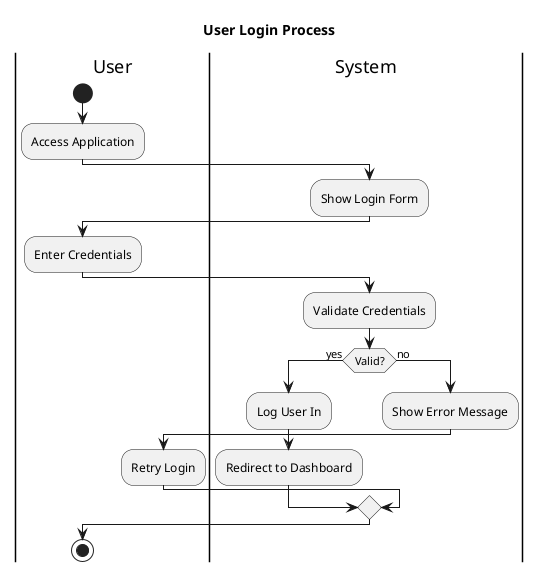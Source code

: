 @startuml login
title User Login Process

|User|
start
:Access Application;

|System|
:Show Login Form;

|User|
:Enter Credentials;

|System|
:Validate Credentials;

if (Valid?) then (yes)
  :Log User In;
  :Redirect to Dashboard;
else (no)
  :Show Error Message;
  |User|
  :Retry Login;
endif

stop

@enduml